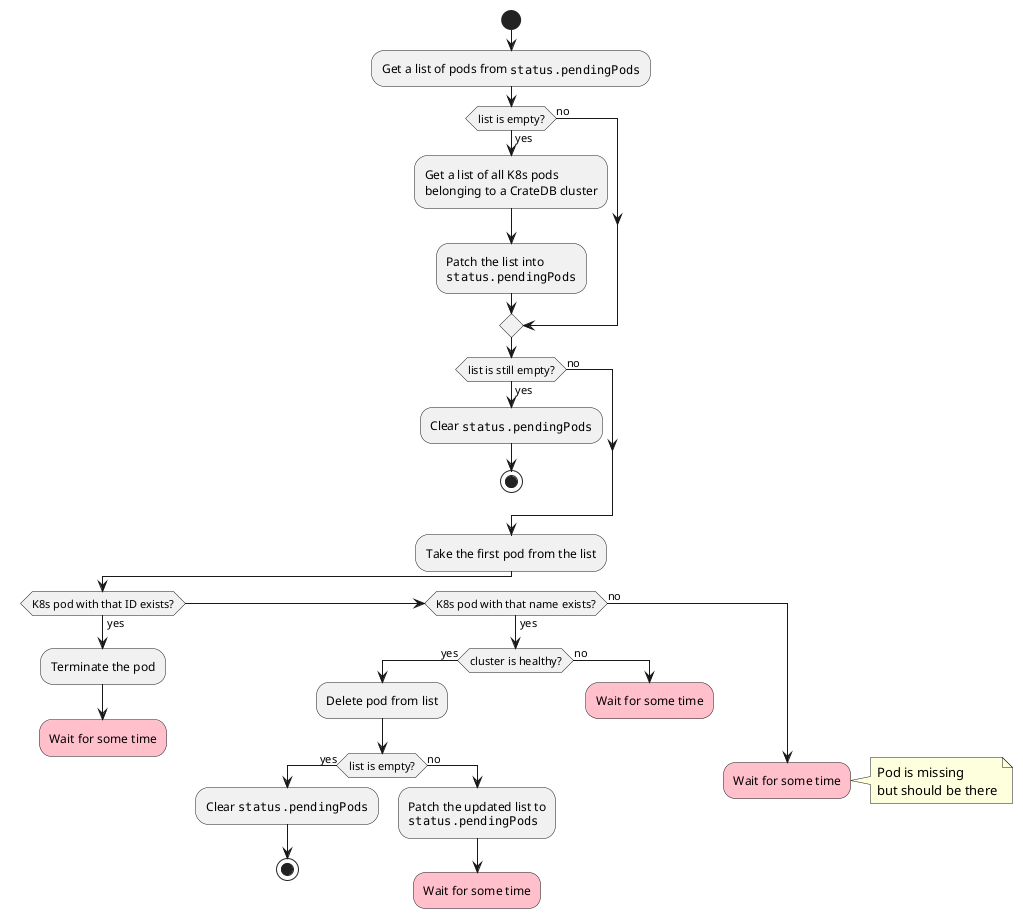 @startuml concept-cluster-restart-rolling

start

:Get a list of pods from ""status.pendingPods"";

if (list is empty?) then (yes)
    :Get a list of all K8s pods
    belonging to a CrateDB cluster;

    :Patch the list into
    ""status.pendingPods"";
else (no)
endif

if (list is still empty?) then (yes)
    :Clear ""status.pendingPods"";

    stop
else (no)
endif

:Take the first pod from the list;

if (K8s pod with that ID exists?) then (yes)
    :Terminate the pod;
    #pink:Wait for some time;
    kill
elseif (K8s pod with that name exists?) then (yes)
    if (cluster is healthy?) then (yes)
        :Delete pod from list;

        if (list is empty?) then (yes)
            :Clear ""status.pendingPods"";

            stop
        else (no)
            :Patch the updated list to
            ""status.pendingPods"";

            #pink:Wait for some time;
            kill
        endif
    else (no)
        #pink:Wait for some time;
        kill
    endif
else (no)
    #pink:Wait for some time;
    note right: Pod is missing\nbut should be there
    kill
endif

@enduml

